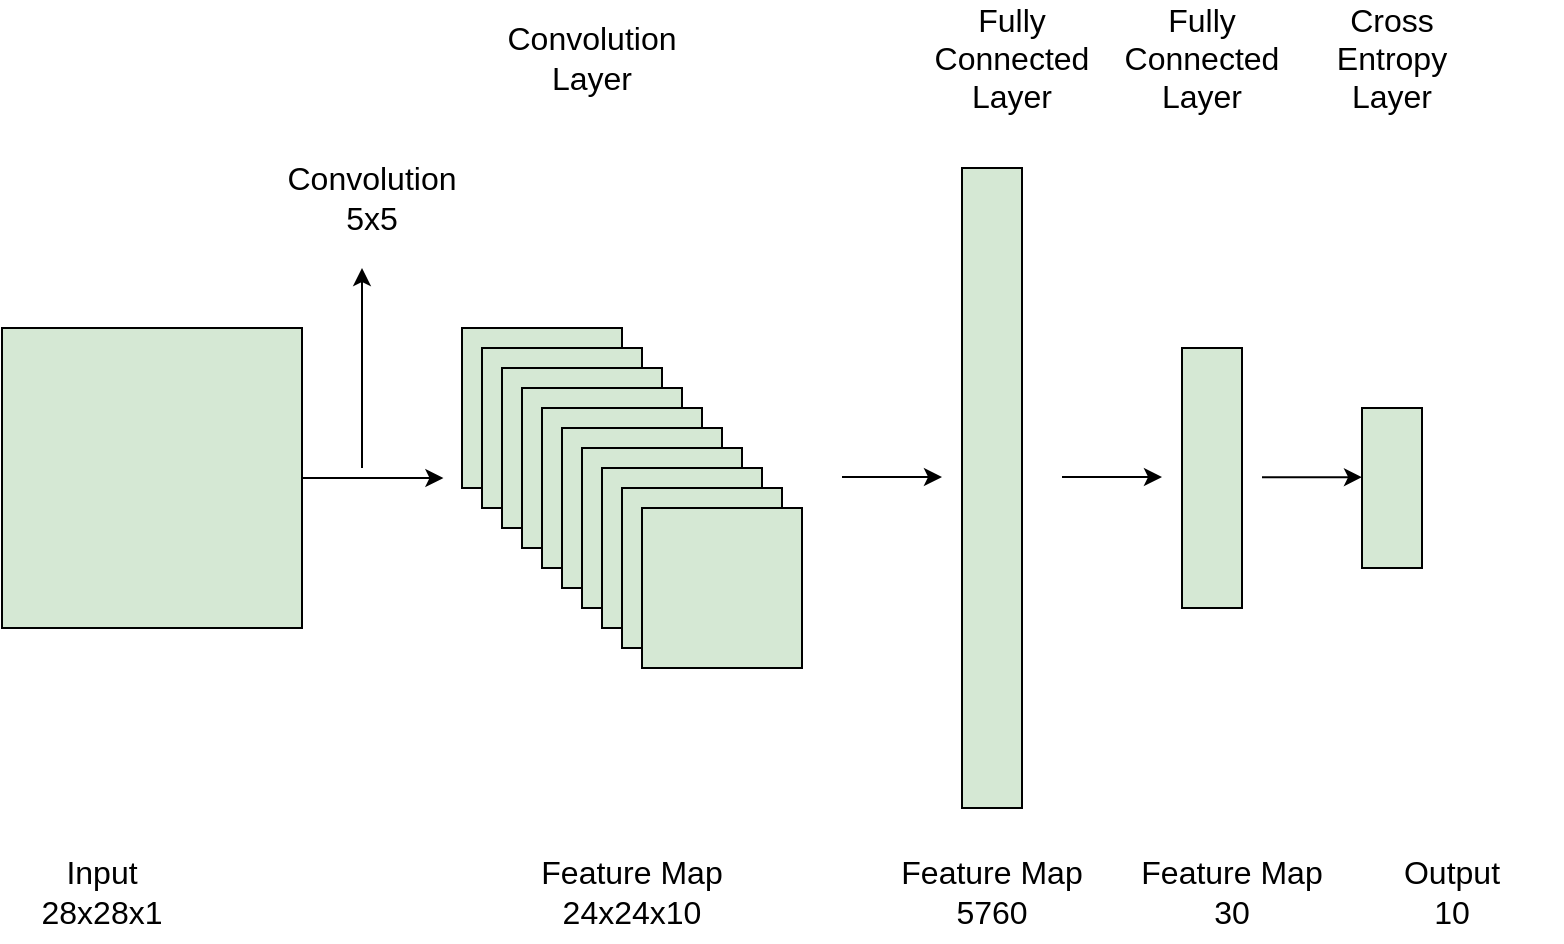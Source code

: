 <mxfile version="14.5.1" type="device"><diagram id="wjRAV0UwvqkRONy9JL-m" name="第 1 页"><mxGraphModel dx="1138" dy="757" grid="1" gridSize="10" guides="1" tooltips="1" connect="1" arrows="1" fold="1" page="1" pageScale="1" pageWidth="1654" pageHeight="1169" math="0" shadow="0"><root><mxCell id="0"/><mxCell id="1" parent="0"/><mxCell id="CEB3-EqAbGr5V3NpX3H0-1" value="" style="whiteSpace=wrap;html=1;aspect=fixed;fillColor=#D5E8D4;" vertex="1" parent="1"><mxGeometry x="60" y="240" width="150" height="150" as="geometry"/></mxCell><mxCell id="CEB3-EqAbGr5V3NpX3H0-2" value="" style="whiteSpace=wrap;html=1;aspect=fixed;fillColor=#D5E8D4;" vertex="1" parent="1"><mxGeometry x="290" y="240" width="80" height="80" as="geometry"/></mxCell><mxCell id="CEB3-EqAbGr5V3NpX3H0-3" value="" style="whiteSpace=wrap;html=1;aspect=fixed;fillColor=#D5E8D4;" vertex="1" parent="1"><mxGeometry x="300" y="250" width="80" height="80" as="geometry"/></mxCell><mxCell id="CEB3-EqAbGr5V3NpX3H0-4" value="" style="whiteSpace=wrap;html=1;aspect=fixed;fillColor=#D5E8D4;" vertex="1" parent="1"><mxGeometry x="310" y="260" width="80" height="80" as="geometry"/></mxCell><mxCell id="CEB3-EqAbGr5V3NpX3H0-5" value="" style="whiteSpace=wrap;html=1;aspect=fixed;fillColor=#D5E8D4;" vertex="1" parent="1"><mxGeometry x="320" y="270" width="80" height="80" as="geometry"/></mxCell><mxCell id="CEB3-EqAbGr5V3NpX3H0-6" value="" style="whiteSpace=wrap;html=1;aspect=fixed;fillColor=#D5E8D4;" vertex="1" parent="1"><mxGeometry x="330" y="280" width="80" height="80" as="geometry"/></mxCell><mxCell id="CEB3-EqAbGr5V3NpX3H0-7" value="" style="whiteSpace=wrap;html=1;aspect=fixed;fillColor=#D5E8D4;" vertex="1" parent="1"><mxGeometry x="340" y="290" width="80" height="80" as="geometry"/></mxCell><mxCell id="CEB3-EqAbGr5V3NpX3H0-8" value="" style="whiteSpace=wrap;html=1;aspect=fixed;fillColor=#D5E8D4;" vertex="1" parent="1"><mxGeometry x="350" y="300" width="80" height="80" as="geometry"/></mxCell><mxCell id="CEB3-EqAbGr5V3NpX3H0-9" value="" style="whiteSpace=wrap;html=1;aspect=fixed;fillColor=#D5E8D4;" vertex="1" parent="1"><mxGeometry x="360" y="310" width="80" height="80" as="geometry"/></mxCell><mxCell id="CEB3-EqAbGr5V3NpX3H0-10" value="" style="whiteSpace=wrap;html=1;aspect=fixed;fillColor=#D5E8D4;" vertex="1" parent="1"><mxGeometry x="370" y="320" width="80" height="80" as="geometry"/></mxCell><mxCell id="CEB3-EqAbGr5V3NpX3H0-11" value="" style="whiteSpace=wrap;html=1;aspect=fixed;fillColor=#D5E8D4;" vertex="1" parent="1"><mxGeometry x="380" y="330" width="80" height="80" as="geometry"/></mxCell><mxCell id="CEB3-EqAbGr5V3NpX3H0-13" value="" style="rounded=0;whiteSpace=wrap;html=1;fillColor=#D5E8D4;" vertex="1" parent="1"><mxGeometry x="540" y="160" width="30" height="320" as="geometry"/></mxCell><mxCell id="CEB3-EqAbGr5V3NpX3H0-14" value="" style="rounded=0;whiteSpace=wrap;html=1;fillColor=#D5E8D4;" vertex="1" parent="1"><mxGeometry x="650" y="250" width="30" height="130" as="geometry"/></mxCell><mxCell id="CEB3-EqAbGr5V3NpX3H0-19" value="" style="endArrow=classic;html=1;" edge="1" parent="1" source="CEB3-EqAbGr5V3NpX3H0-1"><mxGeometry width="50" height="50" relative="1" as="geometry"><mxPoint x="210" y="365" as="sourcePoint"/><mxPoint x="280.711" y="315" as="targetPoint"/></mxGeometry></mxCell><mxCell id="CEB3-EqAbGr5V3NpX3H0-20" value="" style="endArrow=classic;html=1;" edge="1" parent="1"><mxGeometry width="50" height="50" relative="1" as="geometry"><mxPoint x="480" y="314.5" as="sourcePoint"/><mxPoint x="530" y="314.5" as="targetPoint"/></mxGeometry></mxCell><mxCell id="CEB3-EqAbGr5V3NpX3H0-22" value="" style="endArrow=classic;html=1;" edge="1" parent="1"><mxGeometry width="50" height="50" relative="1" as="geometry"><mxPoint x="590" y="314.5" as="sourcePoint"/><mxPoint x="640" y="314.5" as="targetPoint"/></mxGeometry></mxCell><mxCell id="CEB3-EqAbGr5V3NpX3H0-23" value="Input&lt;br style=&quot;font-size: 16px;&quot;&gt;28x28x1" style="text;html=1;strokeColor=none;fillColor=none;align=center;verticalAlign=middle;whiteSpace=wrap;rounded=0;fontSize=16;" vertex="1" parent="1"><mxGeometry x="65" y="497" width="90" height="50" as="geometry"/></mxCell><mxCell id="CEB3-EqAbGr5V3NpX3H0-24" value="Feature Map&lt;br style=&quot;font-size: 16px;&quot;&gt;24x24x10" style="text;html=1;strokeColor=none;fillColor=none;align=center;verticalAlign=middle;whiteSpace=wrap;rounded=0;fontSize=16;" vertex="1" parent="1"><mxGeometry x="320" y="497" width="110" height="50" as="geometry"/></mxCell><mxCell id="CEB3-EqAbGr5V3NpX3H0-25" value="Feature Map&lt;br style=&quot;font-size: 16px&quot;&gt;5760" style="text;html=1;strokeColor=none;fillColor=none;align=center;verticalAlign=middle;whiteSpace=wrap;rounded=0;fontSize=16;" vertex="1" parent="1"><mxGeometry x="500" y="497" width="110" height="50" as="geometry"/></mxCell><mxCell id="CEB3-EqAbGr5V3NpX3H0-26" value="Feature Map&lt;br style=&quot;font-size: 16px&quot;&gt;30" style="text;html=1;strokeColor=none;fillColor=none;align=center;verticalAlign=middle;whiteSpace=wrap;rounded=0;fontSize=16;" vertex="1" parent="1"><mxGeometry x="620" y="497" width="110" height="50" as="geometry"/></mxCell><mxCell id="CEB3-EqAbGr5V3NpX3H0-27" value="Convolution&lt;br&gt;5x5" style="text;html=1;strokeColor=none;fillColor=none;align=center;verticalAlign=middle;whiteSpace=wrap;rounded=0;fontSize=16;" vertex="1" parent="1"><mxGeometry x="200" y="150" width="90" height="50" as="geometry"/></mxCell><mxCell id="CEB3-EqAbGr5V3NpX3H0-29" value="Fully Connected Layer" style="text;html=1;strokeColor=none;fillColor=none;align=center;verticalAlign=middle;whiteSpace=wrap;rounded=0;fontSize=16;" vertex="1" parent="1"><mxGeometry x="510" y="80" width="110" height="50" as="geometry"/></mxCell><mxCell id="CEB3-EqAbGr5V3NpX3H0-30" value="Cross Entropy Layer" style="text;html=1;strokeColor=none;fillColor=none;align=center;verticalAlign=middle;whiteSpace=wrap;rounded=0;fontSize=16;" vertex="1" parent="1"><mxGeometry x="715" y="80" width="80" height="50" as="geometry"/></mxCell><mxCell id="CEB3-EqAbGr5V3NpX3H0-33" value="" style="endArrow=classic;html=1;fontSize=16;" edge="1" parent="1"><mxGeometry width="50" height="50" relative="1" as="geometry"><mxPoint x="240" y="310" as="sourcePoint"/><mxPoint x="240" y="210" as="targetPoint"/></mxGeometry></mxCell><mxCell id="CEB3-EqAbGr5V3NpX3H0-35" value="" style="rounded=0;whiteSpace=wrap;html=1;fillColor=#D5E8D4;" vertex="1" parent="1"><mxGeometry x="740" y="280" width="30" height="80" as="geometry"/></mxCell><mxCell id="CEB3-EqAbGr5V3NpX3H0-36" value="Fully Connected Layer" style="text;html=1;strokeColor=none;fillColor=none;align=center;verticalAlign=middle;whiteSpace=wrap;rounded=0;fontSize=16;" vertex="1" parent="1"><mxGeometry x="605" y="80" width="110" height="50" as="geometry"/></mxCell><mxCell id="CEB3-EqAbGr5V3NpX3H0-37" value="" style="endArrow=classic;html=1;" edge="1" parent="1"><mxGeometry width="50" height="50" relative="1" as="geometry"><mxPoint x="690" y="314.58" as="sourcePoint"/><mxPoint x="740" y="314.58" as="targetPoint"/></mxGeometry></mxCell><mxCell id="CEB3-EqAbGr5V3NpX3H0-38" value="Output&lt;br&gt;10" style="text;html=1;strokeColor=none;fillColor=none;align=center;verticalAlign=middle;whiteSpace=wrap;rounded=0;fontSize=16;" vertex="1" parent="1"><mxGeometry x="730" y="497" width="110" height="50" as="geometry"/></mxCell><mxCell id="CEB3-EqAbGr5V3NpX3H0-39" value="Convolution Layer" style="text;html=1;strokeColor=none;fillColor=none;align=center;verticalAlign=middle;whiteSpace=wrap;rounded=0;fontSize=16;" vertex="1" parent="1"><mxGeometry x="300" y="80" width="110" height="50" as="geometry"/></mxCell></root></mxGraphModel></diagram></mxfile>